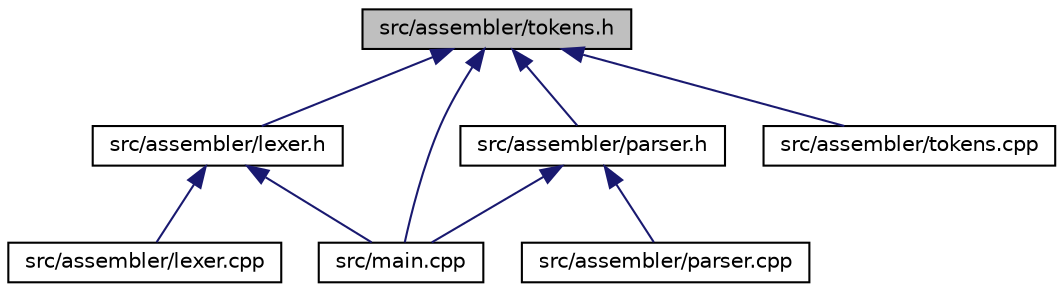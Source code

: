 digraph "src/assembler/tokens.h"
{
 // LATEX_PDF_SIZE
  edge [fontname="Helvetica",fontsize="10",labelfontname="Helvetica",labelfontsize="10"];
  node [fontname="Helvetica",fontsize="10",shape=record];
  Node1 [label="src/assembler/tokens.h",height=0.2,width=0.4,color="black", fillcolor="grey75", style="filled", fontcolor="black",tooltip="Contains the definition of the TokenType enum and the Token struct."];
  Node1 -> Node2 [dir="back",color="midnightblue",fontsize="10",style="solid",fontname="Helvetica"];
  Node2 [label="src/assembler/lexer.h",height=0.2,width=0.4,color="black", fillcolor="white", style="filled",URL="$lexer_8h.html",tooltip="Contains the definition of the Lexer class."];
  Node2 -> Node3 [dir="back",color="midnightblue",fontsize="10",style="solid",fontname="Helvetica"];
  Node3 [label="src/assembler/lexer.cpp",height=0.2,width=0.4,color="black", fillcolor="white", style="filled",URL="$lexer_8cpp.html",tooltip=" "];
  Node2 -> Node4 [dir="back",color="midnightblue",fontsize="10",style="solid",fontname="Helvetica"];
  Node4 [label="src/main.cpp",height=0.2,width=0.4,color="black", fillcolor="white", style="filled",URL="$main_8cpp.html",tooltip=" "];
  Node1 -> Node5 [dir="back",color="midnightblue",fontsize="10",style="solid",fontname="Helvetica"];
  Node5 [label="src/assembler/parser.h",height=0.2,width=0.4,color="black", fillcolor="white", style="filled",URL="$parser_8h.html",tooltip="Contains the definition of the Parser class for parsing tokens and generating intermediate code."];
  Node5 -> Node6 [dir="back",color="midnightblue",fontsize="10",style="solid",fontname="Helvetica"];
  Node6 [label="src/assembler/parser.cpp",height=0.2,width=0.4,color="black", fillcolor="white", style="filled",URL="$parser_8cpp.html",tooltip=" "];
  Node5 -> Node4 [dir="back",color="midnightblue",fontsize="10",style="solid",fontname="Helvetica"];
  Node1 -> Node7 [dir="back",color="midnightblue",fontsize="10",style="solid",fontname="Helvetica"];
  Node7 [label="src/assembler/tokens.cpp",height=0.2,width=0.4,color="black", fillcolor="white", style="filled",URL="$tokens_8cpp.html",tooltip=" "];
  Node1 -> Node4 [dir="back",color="midnightblue",fontsize="10",style="solid",fontname="Helvetica"];
}
